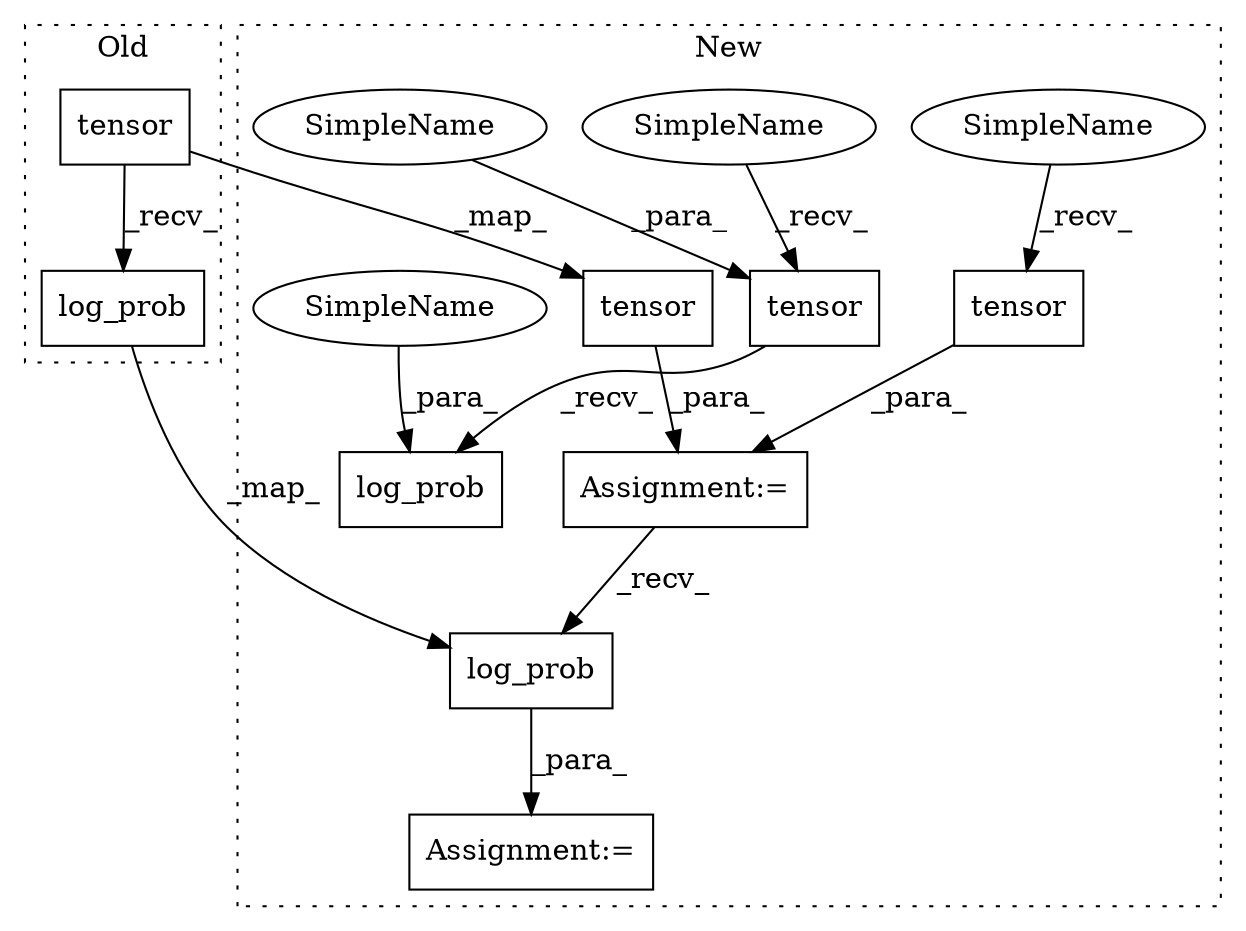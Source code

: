 digraph G {
subgraph cluster0 {
1 [label="tensor" a="32" s="1306,1317" l="7,1" shape="box"];
8 [label="log_prob" a="32" s="1430,1440" l="9,1" shape="box"];
label = "Old";
style="dotted";
}
subgraph cluster1 {
2 [label="tensor" a="32" s="1452,1463" l="7,1" shape="box"];
3 [label="Assignment:=" a="7" s="1425" l="1" shape="box"];
4 [label="Assignment:=" a="7" s="1623" l="1" shape="box"];
5 [label="tensor" a="32" s="1387,1398" l="7,1" shape="box"];
6 [label="log_prob" a="32" s="1597,1607" l="9,1" shape="box"];
7 [label="log_prob" a="32" s="1629,1639" l="9,1" shape="box"];
9 [label="tensor" a="32" s="1471,1483" l="7,1" shape="box"];
10 [label="SimpleName" a="42" s="1381" l="5" shape="ellipse"];
11 [label="SimpleName" a="42" s="1465" l="5" shape="ellipse"];
12 [label="SimpleName" a="42" s="1606" l="1" shape="ellipse"];
13 [label="SimpleName" a="42" s="1394" l="4" shape="ellipse"];
label = "New";
style="dotted";
}
1 -> 2 [label="_map_"];
1 -> 8 [label="_recv_"];
2 -> 3 [label="_para_"];
3 -> 7 [label="_recv_"];
5 -> 6 [label="_recv_"];
7 -> 4 [label="_para_"];
8 -> 7 [label="_map_"];
9 -> 3 [label="_para_"];
10 -> 5 [label="_recv_"];
11 -> 9 [label="_recv_"];
12 -> 6 [label="_para_"];
13 -> 5 [label="_para_"];
}